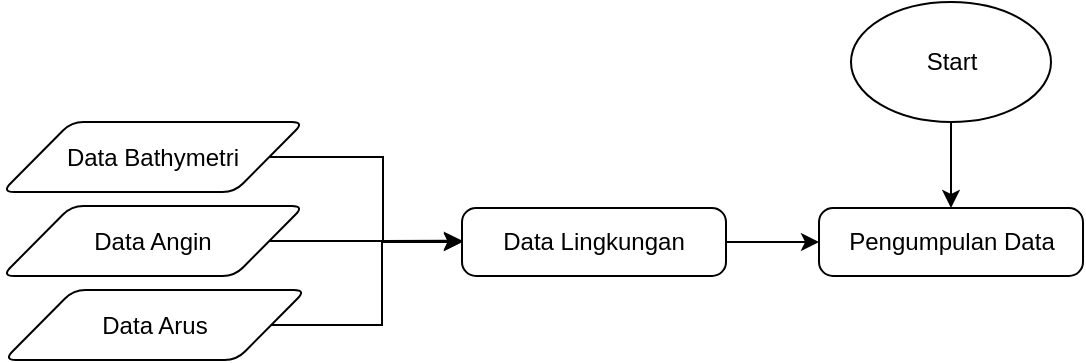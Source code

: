 <mxfile version="20.0.4" type="github">
  <diagram id="V_NutxAQ6Du9BUnQE3WQ" name="Page-1">
    <mxGraphModel dx="127" dy="205" grid="1" gridSize="10" guides="1" tooltips="1" connect="1" arrows="1" fold="1" page="1" pageScale="1" pageWidth="827" pageHeight="1169" math="0" shadow="0">
      <root>
        <mxCell id="0" />
        <mxCell id="1" parent="0" />
        <mxCell id="l8y5G0Drvy17OrBLyzTF-5" style="edgeStyle=orthogonalEdgeStyle;rounded=0;orthogonalLoop=1;jettySize=auto;html=1;entryX=0.5;entryY=0;entryDx=0;entryDy=0;" edge="1" parent="1" source="l8y5G0Drvy17OrBLyzTF-2" target="l8y5G0Drvy17OrBLyzTF-7">
          <mxGeometry relative="1" as="geometry">
            <mxPoint x="484.5" y="171" as="targetPoint" />
          </mxGeometry>
        </mxCell>
        <mxCell id="l8y5G0Drvy17OrBLyzTF-2" value="Start" style="strokeWidth=1;html=1;shape=mxgraph.flowchart.start_1;whiteSpace=wrap;" vertex="1" parent="1">
          <mxGeometry x="434.5" y="22" width="100" height="60" as="geometry" />
        </mxCell>
        <mxCell id="l8y5G0Drvy17OrBLyzTF-8" style="edgeStyle=orthogonalEdgeStyle;rounded=0;orthogonalLoop=1;jettySize=auto;html=1;exitX=1;exitY=0.5;exitDx=0;exitDy=0;" edge="1" parent="1" source="l8y5G0Drvy17OrBLyzTF-12" target="l8y5G0Drvy17OrBLyzTF-7">
          <mxGeometry relative="1" as="geometry">
            <mxPoint x="369.135" y="142.5" as="sourcePoint" />
          </mxGeometry>
        </mxCell>
        <mxCell id="l8y5G0Drvy17OrBLyzTF-7" value="Pengumpulan Data" style="rounded=1;whiteSpace=wrap;html=1;absoluteArcSize=1;arcSize=14;strokeWidth=1;" vertex="1" parent="1">
          <mxGeometry x="418.5" y="125" width="132" height="34" as="geometry" />
        </mxCell>
        <mxCell id="l8y5G0Drvy17OrBLyzTF-14" style="edgeStyle=orthogonalEdgeStyle;rounded=0;orthogonalLoop=1;jettySize=auto;html=1;exitX=1;exitY=0.5;exitDx=0;exitDy=0;entryX=0;entryY=0.5;entryDx=0;entryDy=0;" edge="1" parent="1" source="l8y5G0Drvy17OrBLyzTF-9" target="l8y5G0Drvy17OrBLyzTF-12">
          <mxGeometry relative="1" as="geometry">
            <mxPoint x="220" y="80" as="targetPoint" />
          </mxGeometry>
        </mxCell>
        <mxCell id="l8y5G0Drvy17OrBLyzTF-9" value="Data Bathymetri" style="shape=parallelogram;html=1;strokeWidth=1;perimeter=parallelogramPerimeter;whiteSpace=wrap;rounded=1;arcSize=12;size=0.23;" vertex="1" parent="1">
          <mxGeometry x="10" y="82" width="151" height="35" as="geometry" />
        </mxCell>
        <mxCell id="l8y5G0Drvy17OrBLyzTF-15" style="edgeStyle=orthogonalEdgeStyle;rounded=0;orthogonalLoop=1;jettySize=auto;html=1;exitX=1;exitY=0.5;exitDx=0;exitDy=0;" edge="1" parent="1" source="l8y5G0Drvy17OrBLyzTF-10">
          <mxGeometry relative="1" as="geometry">
            <mxPoint x="240" y="141.308" as="targetPoint" />
          </mxGeometry>
        </mxCell>
        <mxCell id="l8y5G0Drvy17OrBLyzTF-10" value="Data Angin" style="shape=parallelogram;html=1;strokeWidth=1;perimeter=parallelogramPerimeter;whiteSpace=wrap;rounded=1;arcSize=12;size=0.23;" vertex="1" parent="1">
          <mxGeometry x="10" y="124" width="151" height="35" as="geometry" />
        </mxCell>
        <mxCell id="l8y5G0Drvy17OrBLyzTF-16" style="edgeStyle=orthogonalEdgeStyle;rounded=0;orthogonalLoop=1;jettySize=auto;html=1;exitX=1;exitY=0.5;exitDx=0;exitDy=0;entryX=0;entryY=0.5;entryDx=0;entryDy=0;" edge="1" parent="1" source="l8y5G0Drvy17OrBLyzTF-11" target="l8y5G0Drvy17OrBLyzTF-12">
          <mxGeometry relative="1" as="geometry">
            <mxPoint x="240" y="140" as="targetPoint" />
            <Array as="points">
              <mxPoint x="200" y="184" />
              <mxPoint x="200" y="142" />
            </Array>
          </mxGeometry>
        </mxCell>
        <mxCell id="l8y5G0Drvy17OrBLyzTF-11" value="Data Arus" style="shape=parallelogram;html=1;strokeWidth=1;perimeter=parallelogramPerimeter;whiteSpace=wrap;rounded=1;arcSize=12;size=0.23;" vertex="1" parent="1">
          <mxGeometry x="11" y="166" width="151" height="35" as="geometry" />
        </mxCell>
        <mxCell id="l8y5G0Drvy17OrBLyzTF-12" value="Data Lingkungan" style="rounded=1;whiteSpace=wrap;html=1;absoluteArcSize=1;arcSize=14;strokeWidth=1;" vertex="1" parent="1">
          <mxGeometry x="240" y="125" width="132" height="34" as="geometry" />
        </mxCell>
      </root>
    </mxGraphModel>
  </diagram>
</mxfile>
